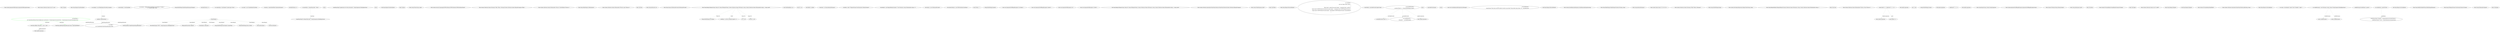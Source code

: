 digraph  {
m1_27 [cluster="System.ArgumentNullException.ArgumentNullException(string)", file="Request.cs", label="Entry System.ArgumentNullException.ArgumentNullException(string)", span="0-0"];
m1_113 [cluster="System.Collections.Generic.List<T>.List()", file="Request.cs", label="Entry System.Collections.Generic.List<T>.List()", span="0-0"];
m1_116 [cluster="Unk.Any", file="Request.cs", label="Entry Unk.Any", span=""];
m1_35 [cluster="Nancy.Request.ParseFormData()", file="Request.cs", label="Entry Nancy.Request.ParseFormData()", span="216-216"];
m1_77 [cluster="Nancy.Request.ParseFormData()", color=green, community=0, file="Request.cs", label="var formValues =\r\n                new NameValueCollection(StaticConfiguration.CaseSensitive ? StringComparer.InvariantCulture : StringComparer.InvariantCultureIgnoreCase)", prediction=0, span="240-241"];
m1_76 [cluster="Nancy.Request.ParseFormData()", file="Request.cs", label="var multipart = new HttpMultipart(this.Body, boundary)", span="238-238"];
m1_78 [cluster="Nancy.Request.ParseFormData()", file="Request.cs", label="multipart.GetBoundaries()", span="243-243"];
m1_81 [cluster="Nancy.Request.ParseFormData()", file="Request.cs", label="formValues.Add(httpMultipartBoundary.Name, reader.ReadToEnd())", span="249-249"];
m1_83 [cluster="Nancy.Request.ParseFormData()", file="Request.cs", label="formValues.AllKeys.Where(key => key != null)", span="258-258"];
m1_84 [cluster="Nancy.Request.ParseFormData()", file="Request.cs", label="this.form[key] = formValues[key]", span="260-260"];
m1_75 [cluster="Nancy.Request.ParseFormData()", file="Request.cs", label="var boundary = Regex.Match(contentType, @''boundary=(?<token>[^\n\; ]*)'').Groups[''token''].Value", span="237-237"];
m1_82 [cluster="Nancy.Request.ParseFormData()", file="Request.cs", label="this.files.Add(new HttpFile(httpMultipartBoundary))", span="254-254"];
m1_79 [cluster="Nancy.Request.ParseFormData()", file="Request.cs", label="string.IsNullOrEmpty(httpMultipartBoundary.Filename)", span="245-245"];
m1_80 [cluster="Nancy.Request.ParseFormData()", file="Request.cs", label="var reader =\r\n                        new StreamReader(httpMultipartBoundary.Value)", span="247-248"];
m1_85 [cluster="Nancy.Request.ParseFormData()", file="Request.cs", label="this.Body.Position = 0", span="263-263"];
m1_65 [cluster="Nancy.Request.ParseFormData()", file="Request.cs", label="string.IsNullOrEmpty(this.Headers.ContentType)", span="218-218"];
m1_67 [cluster="Nancy.Request.ParseFormData()", file="Request.cs", label="var contentType = this.Headers[''content-type''].First()", span="223-223"];
m1_70 [cluster="Nancy.Request.ParseFormData()", file="Request.cs", label="var reader = new StreamReader(this.Body)", span="227-227"];
m1_71 [cluster="Nancy.Request.ParseFormData()", file="Request.cs", label="this.form = reader.ReadToEnd().AsQueryDictionary()", span="228-228"];
m1_72 [cluster="Nancy.Request.ParseFormData()", file="Request.cs", label="this.Body.Position = 0", span="229-229"];
m1_73 [cluster="Nancy.Request.ParseFormData()", file="Request.cs", label="!mimeType.Equals(''multipart/form-data'', StringComparison.OrdinalIgnoreCase)", span="232-232"];
m1_66 [cluster="Nancy.Request.ParseFormData()", file="Request.cs", label="return;", span="220-220"];
m1_68 [cluster="Nancy.Request.ParseFormData()", file="Request.cs", label="var mimeType = contentType.Split(';').First()", span="224-224"];
m1_69 [cluster="Nancy.Request.ParseFormData()", file="Request.cs", label="mimeType.Equals(''application/x-www-form-urlencoded'', StringComparison.OrdinalIgnoreCase)", span="225-225"];
m1_74 [cluster="Nancy.Request.ParseFormData()", file="Request.cs", label="return;", span="234-234"];
m1_86 [cluster="Nancy.Request.ParseFormData()", file="Request.cs", label="Exit Nancy.Request.ParseFormData()", span="216-216"];
m1_118 [cluster="Unk.Join", file="Request.cs", label="Entry Unk.Join", span=""];
m1_119 [cluster="string.Format(string, object)", file="Request.cs", label="Entry string.Format(string, object)", span="0-0"];
m1_34 [cluster="System.Security.Cryptography.X509Certificates.X509Certificate2.X509Certificate2(byte[])", file="Request.cs", label="Entry System.Security.Cryptography.X509Certificates.X509Certificate2.X509Certificate2(byte[])", span="0-0"];
m1_49 [cluster="System.Collections.Generic.Dictionary<TKey, TValue>.Dictionary(System.Collections.Generic.IEqualityComparer<TKey>)", file="Request.cs", label="Entry System.Collections.Generic.Dictionary<TKey, TValue>.Dictionary(System.Collections.Generic.IEqualityComparer<TKey>)", span="0-0"];
m1_115 [cluster="System.Collections.Generic.IEnumerable<TSource>.FirstOrDefault<TSource>()", file="Request.cs", label="Entry System.Collections.Generic.IEnumerable<TSource>.FirstOrDefault<TSource>()", span="0-0"];
m1_93 [cluster="Nancy.HttpMultipart.GetBoundaries()", file="Request.cs", label="Entry Nancy.HttpMultipart.GetBoundaries()", span="37-37"];
m1_50 [cluster="System.Collections.Generic.IEnumerable<TSource>.Any<TSource>()", file="Request.cs", label="Entry System.Collections.Generic.IEnumerable<TSource>.Any<TSource>()", span="0-0"];
m1_55 [cluster="Unk.Trim", file="Request.cs", label="Entry Unk.Trim", span=""];
m1_60 [cluster="string.Split(char[], int)", file="Request.cs", label="Entry string.Split(char[], int)", span="0-0"];
m1_33 [cluster="Nancy.Session.NullSessionProvider.NullSessionProvider()", file="Request.cs", label="Entry Nancy.Session.NullSessionProvider.NullSessionProvider()", span="6-6"];
m1_2 [cluster="Nancy.Request.Request(string, Nancy.Url, Nancy.IO.RequestStream, System.Collections.Generic.IDictionary<string, System.Collections.Generic.IEnumerable<string>>, string, byte[])", file="Request.cs", label="Entry Nancy.Request.Request(string, Nancy.Url, Nancy.IO.RequestStream, System.Collections.Generic.IDictionary<string, System.Collections.Generic.IEnumerable<string>>, string, byte[])", span="44-44"];
m1_11 [cluster="Nancy.Request.Request(string, Nancy.Url, Nancy.IO.RequestStream, System.Collections.Generic.IDictionary<string, System.Collections.Generic.IEnumerable<string>>, string, byte[])", file="Request.cs", label="this.UserHostAddress = ip", span="66-66"];
m1_12 [cluster="Nancy.Request.Request(string, Nancy.Url, Nancy.IO.RequestStream, System.Collections.Generic.IDictionary<string, System.Collections.Generic.IEnumerable<string>>, string, byte[])", file="Request.cs", label="this.Url = url", span="68-68"];
m1_13 [cluster="Nancy.Request.Request(string, Nancy.Url, Nancy.IO.RequestStream, System.Collections.Generic.IDictionary<string, System.Collections.Generic.IEnumerable<string>>, string, byte[])", file="Request.cs", label="this.Method = method", span="70-70"];
m1_14 [cluster="Nancy.Request.Request(string, Nancy.Url, Nancy.IO.RequestStream, System.Collections.Generic.IDictionary<string, System.Collections.Generic.IEnumerable<string>>, string, byte[])", file="Request.cs", label="this.Query = url.Query.AsQueryDictionary()", span="72-72"];
m1_15 [cluster="Nancy.Request.Request(string, Nancy.Url, Nancy.IO.RequestStream, System.Collections.Generic.IDictionary<string, System.Collections.Generic.IEnumerable<string>>, string, byte[])", file="Request.cs", label="this.Body = body ?? RequestStream.FromStream(new MemoryStream())", span="74-74"];
m1_16 [cluster="Nancy.Request.Request(string, Nancy.Url, Nancy.IO.RequestStream, System.Collections.Generic.IDictionary<string, System.Collections.Generic.IEnumerable<string>>, string, byte[])", file="Request.cs", label="this.Headers = new RequestHeaders(headers ?? new Dictionary<string, IEnumerable<string>>())", span="76-76"];
m1_17 [cluster="Nancy.Request.Request(string, Nancy.Url, Nancy.IO.RequestStream, System.Collections.Generic.IDictionary<string, System.Collections.Generic.IEnumerable<string>>, string, byte[])", file="Request.cs", label="this.Session = new NullSessionProvider()", span="78-78"];
m1_19 [cluster="Nancy.Request.Request(string, Nancy.Url, Nancy.IO.RequestStream, System.Collections.Generic.IDictionary<string, System.Collections.Generic.IEnumerable<string>>, string, byte[])", file="Request.cs", label="this.ClientCertificate = new X509Certificate2(certificate)", span="82-82"];
m1_20 [cluster="Nancy.Request.Request(string, Nancy.Url, Nancy.IO.RequestStream, System.Collections.Generic.IDictionary<string, System.Collections.Generic.IEnumerable<string>>, string, byte[])", file="Request.cs", label="String.IsNullOrEmpty(this.Url.Path)", span="85-85"];
m1_21 [cluster="Nancy.Request.Request(string, Nancy.Url, Nancy.IO.RequestStream, System.Collections.Generic.IDictionary<string, System.Collections.Generic.IEnumerable<string>>, string, byte[])", file="Request.cs", label="this.Url.Path = ''/''", span="87-87"];
m1_22 [cluster="Nancy.Request.Request(string, Nancy.Url, Nancy.IO.RequestStream, System.Collections.Generic.IDictionary<string, System.Collections.Generic.IEnumerable<string>>, string, byte[])", file="Request.cs", label="this.ParseFormData()", span="90-90"];
m1_23 [cluster="Nancy.Request.Request(string, Nancy.Url, Nancy.IO.RequestStream, System.Collections.Generic.IDictionary<string, System.Collections.Generic.IEnumerable<string>>, string, byte[])", file="Request.cs", label="this.RewriteMethod()", span="91-91"];
m1_9 [cluster="Nancy.Request.Request(string, Nancy.Url, Nancy.IO.RequestStream, System.Collections.Generic.IDictionary<string, System.Collections.Generic.IEnumerable<string>>, string, byte[])", file="Request.cs", label="String.IsNullOrEmpty(url.Scheme)", span="61-61"];
m1_18 [cluster="Nancy.Request.Request(string, Nancy.Url, Nancy.IO.RequestStream, System.Collections.Generic.IDictionary<string, System.Collections.Generic.IEnumerable<string>>, string, byte[])", file="Request.cs", label="certificate != null && certificate.Length != 0", span="80-80"];
m1_3 [cluster="Nancy.Request.Request(string, Nancy.Url, Nancy.IO.RequestStream, System.Collections.Generic.IDictionary<string, System.Collections.Generic.IEnumerable<string>>, string, byte[])", file="Request.cs", label="String.IsNullOrEmpty(method)", span="46-46"];
m1_5 [cluster="Nancy.Request.Request(string, Nancy.Url, Nancy.IO.RequestStream, System.Collections.Generic.IDictionary<string, System.Collections.Generic.IEnumerable<string>>, string, byte[])", file="Request.cs", label="url == null", span="51-51"];
m1_7 [cluster="Nancy.Request.Request(string, Nancy.Url, Nancy.IO.RequestStream, System.Collections.Generic.IDictionary<string, System.Collections.Generic.IEnumerable<string>>, string, byte[])", file="Request.cs", label="url.Path == null", span="56-56"];
m1_10 [cluster="Nancy.Request.Request(string, Nancy.Url, Nancy.IO.RequestStream, System.Collections.Generic.IDictionary<string, System.Collections.Generic.IEnumerable<string>>, string, byte[])", file="Request.cs", label="throw new ArgumentOutOfRangeException(''url.Scheme'');", span="63-63"];
m1_4 [cluster="Nancy.Request.Request(string, Nancy.Url, Nancy.IO.RequestStream, System.Collections.Generic.IDictionary<string, System.Collections.Generic.IEnumerable<string>>, string, byte[])", file="Request.cs", label="throw new ArgumentOutOfRangeException(''method'');", span="48-48"];
m1_6 [cluster="Nancy.Request.Request(string, Nancy.Url, Nancy.IO.RequestStream, System.Collections.Generic.IDictionary<string, System.Collections.Generic.IEnumerable<string>>, string, byte[])", file="Request.cs", label="throw new ArgumentNullException(''url'');", span="53-53"];
m1_8 [cluster="Nancy.Request.Request(string, Nancy.Url, Nancy.IO.RequestStream, System.Collections.Generic.IDictionary<string, System.Collections.Generic.IEnumerable<string>>, string, byte[])", file="Request.cs", label="throw new ArgumentNullException(''url.Path'');", span="58-58"];
m1_24 [cluster="Nancy.Request.Request(string, Nancy.Url, Nancy.IO.RequestStream, System.Collections.Generic.IDictionary<string, System.Collections.Generic.IEnumerable<string>>, string, byte[])", file="Request.cs", label="Exit Nancy.Request.Request(string, Nancy.Url, Nancy.IO.RequestStream, System.Collections.Generic.IDictionary<string, System.Collections.Generic.IEnumerable<string>>, string, byte[])", span="44-44"];
m1_92 [cluster="System.Collections.Specialized.NameValueCollection.NameValueCollection(System.Collections.IEqualityComparer)", file="Request.cs", label="Entry System.Collections.Specialized.NameValueCollection.NameValueCollection(System.Collections.IEqualityComparer)", span="0-0"];
m1_52 [cluster="string.TrimEnd(params char[])", file="Request.cs", label="Entry string.TrimEnd(params char[])", span="0-0"];
m1_97 [cluster="Unk.Where", file="Request.cs", label="Entry Unk.Where", span=""];
m1_36 [cluster="Nancy.Request.RewriteMethod()", file="Request.cs", label="Entry Nancy.Request.RewriteMethod()", span="266-266"];
m1_101 [cluster="Nancy.Request.RewriteMethod()", file="Request.cs", label="!this.Method.Equals(''POST'', StringComparison.OrdinalIgnoreCase)", span="268-268"];
m1_103 [cluster="Nancy.Request.RewriteMethod()", file="Request.cs", label="var overrides = \r\n                new List<Tuple<string, string>>\r\n                {\r\n                    Tuple.Create(''_method form input element'', (string)this.Form[''_method'']),\r\n                    Tuple.Create(''X-HTTP-Method-Override form input element'', (string)this.Form[''X-HTTP-Method-Override'']),\r\n                    Tuple.Create(''X-HTTP-Method-Override header'', this.Headers[''X-HTTP-Method-Override''].FirstOrDefault())\r\n                }", span="273-279"];
m1_111 [cluster="Nancy.Request.RewriteMethod()", file="Request.cs", label="this.Method = providedOverride.Single().Item2", span="300-300"];
m1_104 [cluster="Nancy.Request.RewriteMethod()", file="Request.cs", label="var providedOverride =\r\n                overrides.Where(x => !string.IsNullOrEmpty(x.Item2))", span="281-282"];
m1_102 [cluster="Nancy.Request.RewriteMethod()", file="Request.cs", label="return;", span="270-270"];
m1_107 [cluster="Nancy.Request.RewriteMethod()", file="Request.cs", label="providedOverride.Count() > 1", span="289-289"];
m1_105 [cluster="Nancy.Request.RewriteMethod()", file="Request.cs", label="!providedOverride.Any()", span="284-284"];
m1_108 [cluster="Nancy.Request.RewriteMethod()", file="Request.cs", label="var overrideSources =\r\n                    string.Join('', '', providedOverride)", span="291-292"];
m1_106 [cluster="Nancy.Request.RewriteMethod()", file="Request.cs", label="return;", span="286-286"];
m1_110 [cluster="Nancy.Request.RewriteMethod()", file="Request.cs", label="throw new InvalidOperationException(errorMessage);", span="297-297"];
m1_109 [cluster="Nancy.Request.RewriteMethod()", file="Request.cs", label="var errorMessage =\r\n                    string.Format(''More than one HTTP method override was provided. The provided values where: {0}'', overrideSources)", span="294-295"];
m1_112 [cluster="Nancy.Request.RewriteMethod()", file="Request.cs", label="Exit Nancy.Request.RewriteMethod()", span="266-266"];
m1_120 [cluster="System.InvalidOperationException.InvalidOperationException(string)", file="Request.cs", label="Entry System.InvalidOperationException.InvalidOperationException(string)", span="0-0"];
m1_91 [cluster="Nancy.HttpMultipart.HttpMultipart(System.IO.Stream, string)", file="Request.cs", label="Entry Nancy.HttpMultipart.HttpMultipart(System.IO.Stream, string)", span="25-25"];
m1_28 [cluster="string.AsQueryDictionary()", file="Request.cs", label="Entry string.AsQueryDictionary()", span="66-66"];
m1_114 [cluster="System.Tuple.Create<T1, T2>(T1, T2)", file="Request.cs", label="Entry System.Tuple.Create<T1, T2>(T1, T2)", span="0-0"];
m1_32 [cluster="System.Collections.Generic.Dictionary<TKey, TValue>.Dictionary()", file="Request.cs", label="Entry System.Collections.Generic.Dictionary<TKey, TValue>.Dictionary()", span="0-0"];
m1_25 [cluster="string.IsNullOrEmpty(string)", file="Request.cs", label="Entry string.IsNullOrEmpty(string)", span="0-0"];
m1_90 [cluster="System.Text.RegularExpressions.Regex.Match(string, string)", file="Request.cs", label="Entry System.Text.RegularExpressions.Regex.Match(string, string)", span="0-0"];
m1_31 [cluster="Nancy.RequestHeaders.RequestHeaders(System.Collections.Generic.IDictionary<string, System.Collections.Generic.IEnumerable<string>>)", file="Request.cs", label="Entry Nancy.RequestHeaders.RequestHeaders(System.Collections.Generic.IDictionary<string, System.Collections.Generic.IEnumerable<string>>)", span="21-21"];
m1_117 [cluster="Unk.Count", file="Request.cs", label="Entry Unk.Count", span=""];
m1_51 [cluster="System.Collections.Generic.IEnumerable<TSource>.First<TSource>()", file="Request.cs", label="Entry System.Collections.Generic.IEnumerable<TSource>.First<TSource>()", span="0-0"];
m1_57 [cluster="lambda expression", file="Request.cs", label="Entry lambda expression", span="166-166"];
m1_98 [cluster="lambda expression", file="Request.cs", label="Entry lambda expression", span="258-258"];
m1_100 [cluster="lambda expression", file="Request.cs", label="Exit lambda expression", span="258-258"];
m1_99 [cluster="lambda expression", file="Request.cs", label="key != null", span="258-258"];
m1_123 [cluster="lambda expression", file="Request.cs", label="!string.IsNullOrEmpty(x.Item2)", span="282-282"];
m1_122 [cluster="lambda expression", file="Request.cs", label="Entry lambda expression", span="282-282"];
m1_124 [cluster="lambda expression", file="Request.cs", label="Exit lambda expression", span="282-282"];
m1_58 [cluster="lambda expression", file="Request.cs", label="c.Split(new[] { '=' }, 2)", span="166-166"];
m1_59 [cluster="lambda expression", file="Request.cs", label="Exit lambda expression", span="166-166"];
m1_87 [cluster="string.Equals(string, System.StringComparison)", file="Request.cs", label="Entry string.Equals(string, System.StringComparison)", span="0-0"];
m1_26 [cluster="System.ArgumentOutOfRangeException.ArgumentOutOfRangeException(string)", file="Request.cs", label="Entry System.ArgumentOutOfRangeException.ArgumentOutOfRangeException(string)", span="0-0"];
m1_29 [cluster="System.IO.MemoryStream.MemoryStream()", file="Request.cs", label="Entry System.IO.MemoryStream.MemoryStream()", span="0-0"];
m1_53 [cluster="string.Split(params char[])", file="Request.cs", label="Entry string.Split(params char[])", span="0-0"];
m1_54 [cluster="Unk.Select", file="Request.cs", label="Entry Unk.Select", span=""];
m1_88 [cluster="System.IO.StreamReader.StreamReader(System.IO.Stream)", file="Request.cs", label="Entry System.IO.StreamReader.StreamReader(System.IO.Stream)", span="0-0"];
m1_121 [cluster="Unk.Single", file="Request.cs", label="Entry Unk.Single", span=""];
m1_96 [cluster="System.Collections.Generic.List<T>.Add(T)", file="Request.cs", label="Entry System.Collections.Generic.List<T>.Add(T)", span="0-0"];
m1_61 [cluster="Nancy.Request.Dispose()", file="Request.cs", label="Entry Nancy.Request.Dispose()", span="211-211"];
m1_62 [cluster="Nancy.Request.Dispose()", file="Request.cs", label="((IDisposable)this.Body).Dispose()", span="213-213"];
m1_63 [cluster="Nancy.Request.Dispose()", file="Request.cs", label="Exit Nancy.Request.Dispose()", span="211-211"];
m1_89 [cluster="System.IO.StreamReader.ReadToEnd()", file="Request.cs", label="Entry System.IO.StreamReader.ReadToEnd()", span="0-0"];
m1_94 [cluster="System.Collections.Specialized.NameValueCollection.Add(string, string)", file="Request.cs", label="Entry System.Collections.Specialized.NameValueCollection.Add(string, string)", span="0-0"];
m1_37 [cluster="Nancy.Request.GetCookieData()", file="Request.cs", label="Entry Nancy.Request.GetCookieData()", span="156-156"];
m1_39 [cluster="Nancy.Request.GetCookieData()", file="Request.cs", label="!this.Headers.Cookie.Any()", span="160-160"];
m1_41 [cluster="Nancy.Request.GetCookieData()", file="Request.cs", label="var values = this.Headers[''cookie''].First().TrimEnd(';').Split(';')", span="165-165"];
m1_38 [cluster="Nancy.Request.GetCookieData()", file="Request.cs", label="var cookieDictionary = new Dictionary<string, string>(StringComparer.OrdinalIgnoreCase)", span="158-158"];
m1_40 [cluster="Nancy.Request.GetCookieData()", file="Request.cs", label="return cookieDictionary;", span="162-162"];
m1_42 [cluster="Nancy.Request.GetCookieData()", file="Request.cs", label="values.Select(c => c.Split(new[] { '=' }, 2))", span="166-166"];
m1_46 [cluster="Nancy.Request.GetCookieData()", file="Request.cs", label="cookieDictionary[cookieName] = parts[1]", span="179-179"];
m1_47 [cluster="Nancy.Request.GetCookieData()", file="Request.cs", label="return cookieDictionary;", span="182-182"];
m1_45 [cluster="Nancy.Request.GetCookieData()", file="Request.cs", label="cookieName.Equals(''HttpOnly'', StringComparison.InvariantCulture) ||\r\n                        cookieName.Equals(''Secure'', StringComparison.InvariantCulture)", span="172-173"];
m1_43 [cluster="Nancy.Request.GetCookieData()", file="Request.cs", label="var cookieName = parts[0].Trim()", span="168-168"];
m1_44 [cluster="Nancy.Request.GetCookieData()", file="Request.cs", label="parts.Length == 1", span="170-170"];
m1_48 [cluster="Nancy.Request.GetCookieData()", file="Request.cs", label="Exit Nancy.Request.GetCookieData()", span="156-156"];
m1_95 [cluster="Nancy.HttpFile.HttpFile(Nancy.HttpMultipartBoundary)", file="Request.cs", label="Entry Nancy.HttpFile.HttpFile(Nancy.HttpMultipartBoundary)", span="14-14"];
m1_30 [cluster="Nancy.IO.RequestStream.FromStream(System.IO.Stream)", file="Request.cs", label="Entry Nancy.IO.RequestStream.FromStream(System.IO.Stream)", span="258-258"];
m1_64 [cluster="System.IDisposable.Dispose()", file="Request.cs", label="Entry System.IDisposable.Dispose()", span="0-0"];
m1_56 [cluster="Unk.Equals", file="Request.cs", label="Entry Unk.Equals", span=""];
m1_125 [file="Request.cs", label="Nancy.Request", span=""];
m1_77 -> m1_81  [color=green, key=1, label=formValues, style=dashed];
m1_77 -> m1_83  [color=green, key=1, label=formValues, style=dashed];
m1_76 -> m1_78  [color=darkseagreen4, key=1, label=multipart, style=dashed];
m1_78 -> m1_80  [color=darkseagreen4, key=1, label=httpMultipartBoundary, style=dashed];
m1_78 -> m1_81  [color=darkseagreen4, key=1, label=httpMultipartBoundary, style=dashed];
m1_78 -> m1_82  [color=darkseagreen4, key=1, label=httpMultipartBoundary, style=dashed];
m1_83 -> m1_98  [color=darkseagreen4, key=1, label="lambda expression", style=dashed];
m1_68 -> m1_73  [color=darkseagreen4, key=1, label=mimeType, style=dashed];
m1_2 -> m1_5  [color=darkseagreen4, key=1, label="Nancy.Url", style=dashed];
m1_2 -> m1_7  [color=darkseagreen4, key=1, label="Nancy.Url", style=dashed];
m1_2 -> m1_9  [color=darkseagreen4, key=1, label="Nancy.Url", style=dashed];
m1_2 -> m1_18  [color=darkseagreen4, key=1, label="byte[]", style=dashed];
m1_104 -> m1_122  [color=darkseagreen4, key=1, label="lambda expression", style=dashed];
m1_104 -> m1_107  [color=darkseagreen4, key=1, label=providedOverride, style=dashed];
m1_104 -> m1_108  [color=darkseagreen4, key=1, label=providedOverride, style=dashed];
m1_38 -> m1_40  [color=darkseagreen4, key=1, label=cookieDictionary, style=dashed];
m1_38 -> m1_47  [color=darkseagreen4, key=1, label=cookieDictionary, style=dashed];
m1_42 -> m1_57  [color=darkseagreen4, key=1, label="lambda expression", style=dashed];
m1_42 -> m1_44  [color=darkseagreen4, key=1, label=parts, style=dashed];
m1_43 -> m1_45  [color=darkseagreen4, key=1, label=cookieName, style=dashed];
m1_125 -> m1_20  [color=darkseagreen4, key=1, label="Nancy.Request", style=dashed];
m1_125 -> m1_22  [color=darkseagreen4, key=1, label="Nancy.Request", style=dashed];
m1_125 -> m1_23  [color=darkseagreen4, key=1, label="Nancy.Request", style=dashed];
m1_125 -> m1_39  [color=darkseagreen4, key=1, label="Nancy.Request", style=dashed];
m1_125 -> m1_62  [color=darkseagreen4, key=1, label="Nancy.Request", style=dashed];
m1_125 -> m1_65  [color=darkseagreen4, key=1, label="Nancy.Request", style=dashed];
m1_125 -> m1_82  [color=darkseagreen4, key=1, label="Nancy.Request", style=dashed];
m1_125 -> m1_101  [color=darkseagreen4, key=1, label="Nancy.Request", style=dashed];
}
